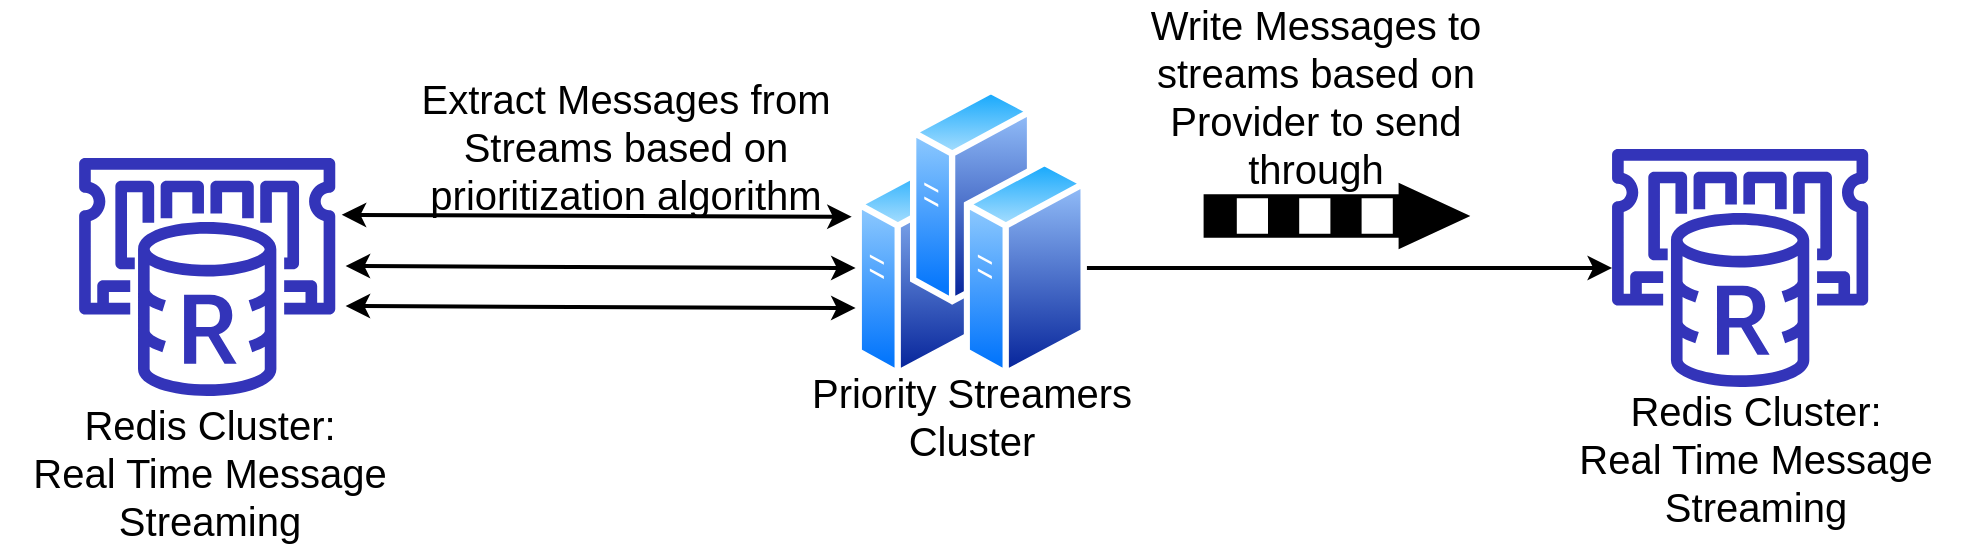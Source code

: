 <mxfile version="13.9.9" type="device"><diagram name="Page-1" id="b5b7bab2-c9e2-2cf4-8b2a-24fd1a2a6d21"><mxGraphModel dx="2107" dy="-182" grid="1" gridSize="10" guides="1" tooltips="1" connect="1" arrows="1" fold="1" page="1" pageScale="1" pageWidth="827" pageHeight="1169" background="#ffffff" math="0" shadow="0"><root><mxCell id="0"/><mxCell id="1" parent="0"/><mxCell id="E_4M-ih9SDLmiXIkQRta-69" value="" style="outlineConnect=0;fontColor=#232F3E;gradientColor=none;fillColor=#3334B9;strokeColor=none;dashed=0;verticalLabelPosition=bottom;verticalAlign=top;align=center;html=1;fontSize=20;fontStyle=0;aspect=fixed;pointerEvents=1;shape=mxgraph.aws4.elasticache_for_redis;" parent="1" vertex="1"><mxGeometry x="240.34" y="1496" width="134.52" height="119" as="geometry"/></mxCell><mxCell id="E_4M-ih9SDLmiXIkQRta-71" value="&lt;font style=&quot;font-size: 20px;&quot;&gt;Redis Cluster:&lt;br style=&quot;font-size: 20px;&quot;&gt;Real Time Message Streaming&lt;/font&gt;" style="text;html=1;strokeColor=none;fillColor=none;align=center;verticalAlign=middle;whiteSpace=wrap;rounded=0;fontSize=20;" parent="1" vertex="1"><mxGeometry x="204.0" y="1613" width="210" height="80" as="geometry"/></mxCell><mxCell id="E_4M-ih9SDLmiXIkQRta-74" value="" style="aspect=fixed;perimeter=ellipsePerimeter;html=1;align=center;shadow=0;dashed=0;spacingTop=3;image;image=img/lib/active_directory/generic_server.svg;fontSize=20;" parent="1" vertex="1"><mxGeometry x="631.8" y="1496" width="61.6" height="110" as="geometry"/></mxCell><mxCell id="E_4M-ih9SDLmiXIkQRta-75" value="" style="aspect=fixed;perimeter=ellipsePerimeter;html=1;align=center;shadow=0;dashed=0;spacingTop=3;image;image=img/lib/active_directory/generic_server.svg;fontSize=20;" parent="1" vertex="1"><mxGeometry x="659" y="1460" width="61.6" height="110" as="geometry"/></mxCell><mxCell id="E_4M-ih9SDLmiXIkQRta-85" style="edgeStyle=orthogonalEdgeStyle;rounded=0;orthogonalLoop=1;jettySize=auto;html=1;exitX=1;exitY=0.5;exitDx=0;exitDy=0;strokeColor=#000000;strokeWidth=2;fontSize=20;" parent="1" source="E_4M-ih9SDLmiXIkQRta-76" target="E_4M-ih9SDLmiXIkQRta-81" edge="1"><mxGeometry relative="1" as="geometry"/></mxCell><mxCell id="E_4M-ih9SDLmiXIkQRta-76" value="" style="aspect=fixed;perimeter=ellipsePerimeter;html=1;align=center;shadow=0;dashed=0;spacingTop=3;image;image=img/lib/active_directory/generic_server.svg;fontSize=20;" parent="1" vertex="1"><mxGeometry x="685.8" y="1496" width="61.6" height="110" as="geometry"/></mxCell><mxCell id="E_4M-ih9SDLmiXIkQRta-77" value="&lt;font style=&quot;font-size: 20px&quot;&gt;Priority Streamers Cluster&lt;/font&gt;" style="text;html=1;strokeColor=none;fillColor=none;align=center;verticalAlign=middle;whiteSpace=wrap;rounded=0;fontSize=20;" parent="1" vertex="1"><mxGeometry x="599.8" y="1590" width="180" height="70" as="geometry"/></mxCell><mxCell id="E_4M-ih9SDLmiXIkQRta-79" value="" style="endArrow=classic;startArrow=classic;html=1;strokeColor=#000000;strokeWidth=2;entryX=0;entryY=0.5;entryDx=0;entryDy=0;fontSize=20;" parent="1" target="E_4M-ih9SDLmiXIkQRta-74" edge="1"><mxGeometry width="50" height="50" relative="1" as="geometry"><mxPoint x="376.8" y="1550" as="sourcePoint"/><mxPoint x="466.8" y="1530" as="targetPoint"/></mxGeometry></mxCell><mxCell id="E_4M-ih9SDLmiXIkQRta-80" value="&lt;font style=&quot;font-size: 20px;&quot;&gt;Extract Messages from Streams based on prioritization algorithm&lt;/font&gt;" style="text;html=1;strokeColor=none;fillColor=none;align=center;verticalAlign=middle;whiteSpace=wrap;rounded=0;fontSize=20;" parent="1" vertex="1"><mxGeometry x="406.8" y="1440" width="220" height="100" as="geometry"/></mxCell><mxCell id="E_4M-ih9SDLmiXIkQRta-81" value="" style="outlineConnect=0;fontColor=#232F3E;gradientColor=none;fillColor=#3334B9;strokeColor=none;dashed=0;verticalLabelPosition=bottom;verticalAlign=top;align=center;html=1;fontSize=20;fontStyle=0;aspect=fixed;pointerEvents=1;shape=mxgraph.aws4.elasticache_for_redis;" parent="1" vertex="1"><mxGeometry x="1006.8" y="1491.5" width="134.52" height="119" as="geometry"/></mxCell><mxCell id="E_4M-ih9SDLmiXIkQRta-82" value="" style="endArrow=classic;startArrow=classic;html=1;strokeColor=#000000;strokeWidth=2;entryX=0;entryY=0.5;entryDx=0;entryDy=0;fontSize=20;" parent="1" edge="1"><mxGeometry width="50" height="50" relative="1" as="geometry"><mxPoint x="374.86" y="1524.41" as="sourcePoint"/><mxPoint x="629.86" y="1525.41" as="targetPoint"/></mxGeometry></mxCell><mxCell id="E_4M-ih9SDLmiXIkQRta-83" value="" style="endArrow=classic;startArrow=classic;html=1;strokeColor=#000000;strokeWidth=2;entryX=0;entryY=0.5;entryDx=0;entryDy=0;fontSize=20;" parent="1" edge="1"><mxGeometry width="50" height="50" relative="1" as="geometry"><mxPoint x="376.8" y="1570" as="sourcePoint"/><mxPoint x="631.8" y="1571" as="targetPoint"/></mxGeometry></mxCell><mxCell id="E_4M-ih9SDLmiXIkQRta-86" value="&lt;font style=&quot;font-size: 20px;&quot;&gt;Redis Cluster:&lt;br style=&quot;font-size: 20px;&quot;&gt;Real Time Message Streaming&lt;/font&gt;" style="text;html=1;strokeColor=none;fillColor=none;align=center;verticalAlign=middle;whiteSpace=wrap;rounded=0;fontSize=20;" parent="1" vertex="1"><mxGeometry x="976.8" y="1606" width="210" height="80" as="geometry"/></mxCell><mxCell id="E_4M-ih9SDLmiXIkQRta-89" value="" style="verticalLabelPosition=bottom;html=1;verticalAlign=top;strokeWidth=2;shape=mxgraph.lean_mapping.push_arrow;fontSize=20;" parent="1" vertex="1"><mxGeometry x="806.8" y="1510" width="130" height="30" as="geometry"/></mxCell><mxCell id="E_4M-ih9SDLmiXIkQRta-90" value="&lt;font style=&quot;font-size: 20px;&quot;&gt;Write Messages to streams based on Provider to send through&lt;/font&gt;" style="text;html=1;strokeColor=none;fillColor=none;align=center;verticalAlign=middle;whiteSpace=wrap;rounded=0;fontSize=20;" parent="1" vertex="1"><mxGeometry x="766.8" y="1430" width="190" height="70" as="geometry"/></mxCell></root></mxGraphModel></diagram></mxfile>